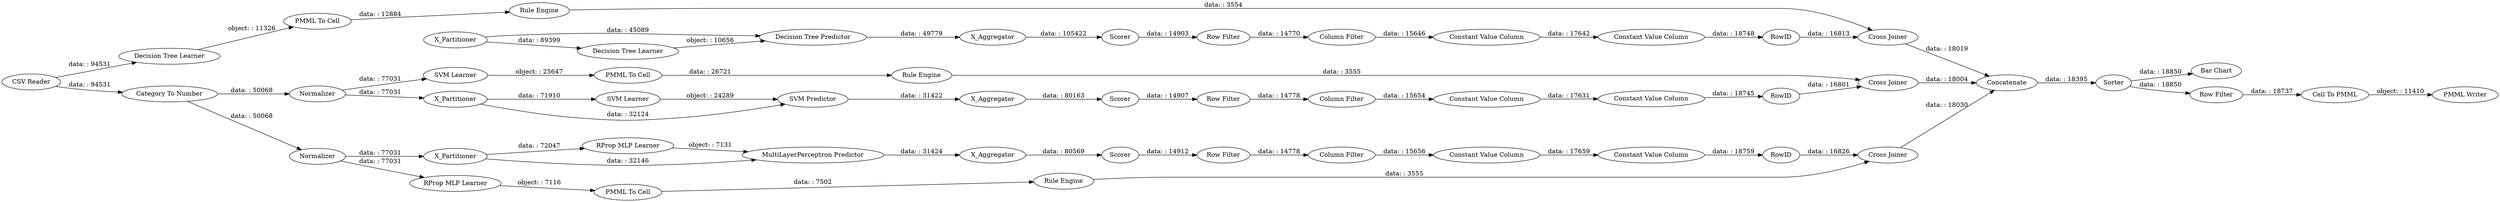 digraph {
	"-7283391891247765935_34" [label=X_Partitioner]
	"-7283391891247765935_41" [label="Constant Value Column"]
	"6235538883508244349_25" [label="Row Filter"]
	"-7283391891247765935_37" [label=Scorer]
	"783698327393499964_51" [label="Cell To PMML"]
	"6235538883508244349_27" [label="Constant Value Column"]
	"7950944231360169292_17" [label="PMML To Cell"]
	"7950944231360169292_7" [label="MultiLayerPerceptron Predictor"]
	"6235538883508244349_23" [label=X_Aggregator]
	"6235538883508244349_33" [label="Rule Engine"]
	"7950944231360169292_12" [label="Constant Value Column"]
	"-7283391891247765935_47" [label="Rule Engine"]
	"783698327393499964_52" [label="PMML Writer"]
	"6235538883508244349_21" [label="SVM Predictor"]
	"783698327393499964_48" [label=Concatenate]
	"-7283391891247765935_36" [label="Decision Tree Predictor"]
	"-7283391891247765935_44" [label="Cross Joiner"]
	"783698327393499964_53" [label="Bar Chart"]
	"7950944231360169292_9" [label=Scorer]
	"7950944231360169292_14" [label=RowID]
	"783698327393499964_49" [label=Sorter]
	"6235538883508244349_28" [label="Constant Value Column"]
	"783698327393499964_2" [label="Category To Number"]
	"6235538883508244349_30" [label="Cross Joiner"]
	"7950944231360169292_18" [label="Rule Engine"]
	"7950944231360169292_11" [label="Column Filter"]
	"-7283391891247765935_39" [label="Column Filter"]
	"6235538883508244349_31" [label="SVM Learner"]
	"6235538883508244349_20" [label="SVM Learner"]
	"7950944231360169292_16" [label="RProp MLP Learner"]
	"6235538883508244349_24" [label=Scorer]
	"-7283391891247765935_46" [label="PMML To Cell"]
	"-7283391891247765935_38" [label="Row Filter"]
	"6235538883508244349_32" [label="PMML To Cell"]
	"7950944231360169292_10" [label="Row Filter"]
	"-7283391891247765935_42" [label=RowID]
	"-7283391891247765935_45" [label="Decision Tree Learner"]
	"783698327393499964_50" [label="Row Filter"]
	"-7283391891247765935_43" [label=X_Aggregator]
	"7950944231360169292_13" [label="Constant Value Column"]
	"6235538883508244349_3" [label=Normalizer]
	"6235538883508244349_29" [label=RowID]
	"7950944231360169292_15" [label="Cross Joiner"]
	"-7283391891247765935_35" [label="Decision Tree Learner"]
	"783698327393499964_1" [label="CSV Reader"]
	"6235538883508244349_26" [label="Column Filter"]
	"-7283391891247765935_40" [label="Constant Value Column"]
	"7950944231360169292_6" [label="RProp MLP Learner"]
	"7950944231360169292_5" [label=X_Partitioner]
	"7950944231360169292_4" [label=Normalizer]
	"7950944231360169292_8" [label=X_Aggregator]
	"6235538883508244349_19" [label=X_Partitioner]
	"7950944231360169292_13" -> "7950944231360169292_14" [label="data: : 18759"]
	"6235538883508244349_3" -> "6235538883508244349_31" [label="data: : 77031"]
	"783698327393499964_1" -> "-7283391891247765935_45" [label="data: : 94531"]
	"-7283391891247765935_36" -> "-7283391891247765935_43" [label="data: : 49779"]
	"7950944231360169292_9" -> "7950944231360169292_10" [label="data: : 14912"]
	"6235538883508244349_25" -> "6235538883508244349_26" [label="data: : 14778"]
	"7950944231360169292_16" -> "7950944231360169292_17" [label="object: : 7116"]
	"-7283391891247765935_37" -> "-7283391891247765935_38" [label="data: : 14903"]
	"-7283391891247765935_47" -> "-7283391891247765935_44" [label="data: : 3554"]
	"7950944231360169292_4" -> "7950944231360169292_5" [label="data: : 77031"]
	"7950944231360169292_12" -> "7950944231360169292_13" [label="data: : 17659"]
	"6235538883508244349_33" -> "6235538883508244349_30" [label="data: : 3555"]
	"6235538883508244349_24" -> "6235538883508244349_25" [label="data: : 14907"]
	"-7283391891247765935_45" -> "-7283391891247765935_46" [label="object: : 11326"]
	"-7283391891247765935_41" -> "-7283391891247765935_42" [label="data: : 18748"]
	"6235538883508244349_27" -> "6235538883508244349_28" [label="data: : 17631"]
	"-7283391891247765935_38" -> "-7283391891247765935_39" [label="data: : 14770"]
	"7950944231360169292_14" -> "7950944231360169292_15" [label="data: : 16826"]
	"-7283391891247765935_43" -> "-7283391891247765935_37" [label="data: : 105422"]
	"783698327393499964_1" -> "783698327393499964_2" [label="data: : 94531"]
	"783698327393499964_2" -> "6235538883508244349_3" [label="data: : 50068"]
	"783698327393499964_51" -> "783698327393499964_52" [label="object: : 11410"]
	"7950944231360169292_8" -> "7950944231360169292_9" [label="data: : 80569"]
	"7950944231360169292_7" -> "7950944231360169292_8" [label="data: : 31424"]
	"6235538883508244349_19" -> "6235538883508244349_21" [label="data: : 32124"]
	"6235538883508244349_20" -> "6235538883508244349_21" [label="object: : 24289"]
	"7950944231360169292_4" -> "7950944231360169292_16" [label="data: : 77031"]
	"6235538883508244349_19" -> "6235538883508244349_20" [label="data: : 71910"]
	"-7283391891247765935_42" -> "-7283391891247765935_44" [label="data: : 16813"]
	"6235538883508244349_23" -> "6235538883508244349_24" [label="data: : 80163"]
	"783698327393499964_49" -> "783698327393499964_53" [label="data: : 18850"]
	"-7283391891247765935_40" -> "-7283391891247765935_41" [label="data: : 17642"]
	"6235538883508244349_30" -> "783698327393499964_48" [label="data: : 18004"]
	"783698327393499964_50" -> "783698327393499964_51" [label="data: : 18737"]
	"783698327393499964_48" -> "783698327393499964_49" [label="data: : 18395"]
	"783698327393499964_2" -> "7950944231360169292_4" [label="data: : 50068"]
	"7950944231360169292_10" -> "7950944231360169292_11" [label="data: : 14778"]
	"6235538883508244349_29" -> "6235538883508244349_30" [label="data: : 16801"]
	"6235538883508244349_26" -> "6235538883508244349_27" [label="data: : 15654"]
	"7950944231360169292_5" -> "7950944231360169292_6" [label="data: : 72047"]
	"-7283391891247765935_44" -> "783698327393499964_48" [label="data: : 18019"]
	"7950944231360169292_15" -> "783698327393499964_48" [label="data: : 18030"]
	"-7283391891247765935_35" -> "-7283391891247765935_36" [label="object: : 10656"]
	"-7283391891247765935_39" -> "-7283391891247765935_40" [label="data: : 15646"]
	"7950944231360169292_5" -> "7950944231360169292_7" [label="data: : 32146"]
	"783698327393499964_49" -> "783698327393499964_50" [label="data: : 18850"]
	"6235538883508244349_21" -> "6235538883508244349_23" [label="data: : 31422"]
	"6235538883508244349_3" -> "6235538883508244349_19" [label="data: : 77031"]
	"6235538883508244349_31" -> "6235538883508244349_32" [label="object: : 25647"]
	"-7283391891247765935_34" -> "-7283391891247765935_35" [label="data: : 89399"]
	"6235538883508244349_28" -> "6235538883508244349_29" [label="data: : 18745"]
	"6235538883508244349_32" -> "6235538883508244349_33" [label="data: : 26721"]
	"-7283391891247765935_34" -> "-7283391891247765935_36" [label="data: : 45089"]
	"7950944231360169292_11" -> "7950944231360169292_12" [label="data: : 15656"]
	"7950944231360169292_18" -> "7950944231360169292_15" [label="data: : 3555"]
	"7950944231360169292_6" -> "7950944231360169292_7" [label="object: : 7131"]
	"-7283391891247765935_46" -> "-7283391891247765935_47" [label="data: : 12884"]
	"7950944231360169292_17" -> "7950944231360169292_18" [label="data: : 7502"]
	rankdir=LR
}

